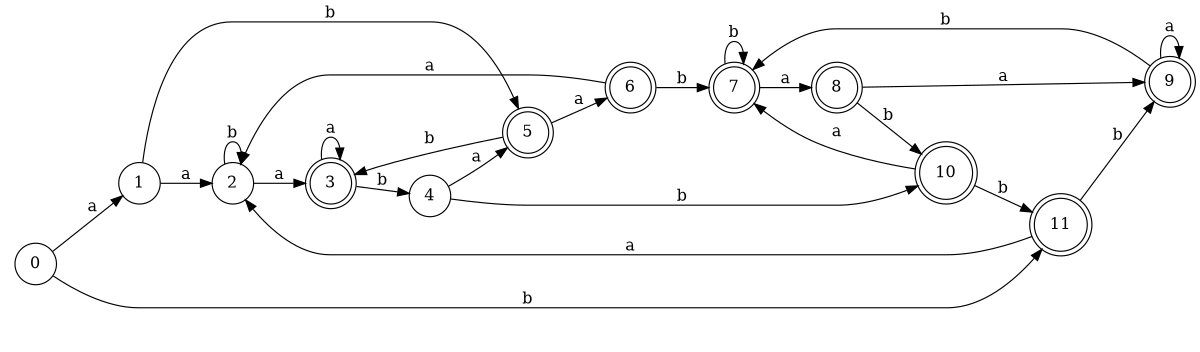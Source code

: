 digraph n10_8 {
__start0 [label="" shape="none"];

rankdir=LR;
size="8,5";

s0 [style="filled", color="black", fillcolor="white" shape="circle", label="0"];
s1 [style="filled", color="black", fillcolor="white" shape="circle", label="1"];
s2 [style="filled", color="black", fillcolor="white" shape="circle", label="2"];
s3 [style="rounded,filled", color="black", fillcolor="white" shape="doublecircle", label="3"];
s4 [style="filled", color="black", fillcolor="white" shape="circle", label="4"];
s5 [style="rounded,filled", color="black", fillcolor="white" shape="doublecircle", label="5"];
s6 [style="rounded,filled", color="black", fillcolor="white" shape="doublecircle", label="6"];
s7 [style="rounded,filled", color="black", fillcolor="white" shape="doublecircle", label="7"];
s8 [style="rounded,filled", color="black", fillcolor="white" shape="doublecircle", label="8"];
s9 [style="rounded,filled", color="black", fillcolor="white" shape="doublecircle", label="9"];
s10 [style="rounded,filled", color="black", fillcolor="white" shape="doublecircle", label="10"];
s11 [style="rounded,filled", color="black", fillcolor="white" shape="doublecircle", label="11"];
s0 -> s1 [label="a"];
s0 -> s11 [label="b"];
s1 -> s2 [label="a"];
s1 -> s5 [label="b"];
s2 -> s3 [label="a"];
s2 -> s2 [label="b"];
s3 -> s3 [label="a"];
s3 -> s4 [label="b"];
s4 -> s5 [label="a"];
s4 -> s10 [label="b"];
s5 -> s6 [label="a"];
s5 -> s3 [label="b"];
s6 -> s2 [label="a"];
s6 -> s7 [label="b"];
s7 -> s8 [label="a"];
s7 -> s7 [label="b"];
s8 -> s9 [label="a"];
s8 -> s10 [label="b"];
s9 -> s9 [label="a"];
s9 -> s7 [label="b"];
s10 -> s7 [label="a"];
s10 -> s11 [label="b"];
s11 -> s2 [label="a"];
s11 -> s9 [label="b"];

}